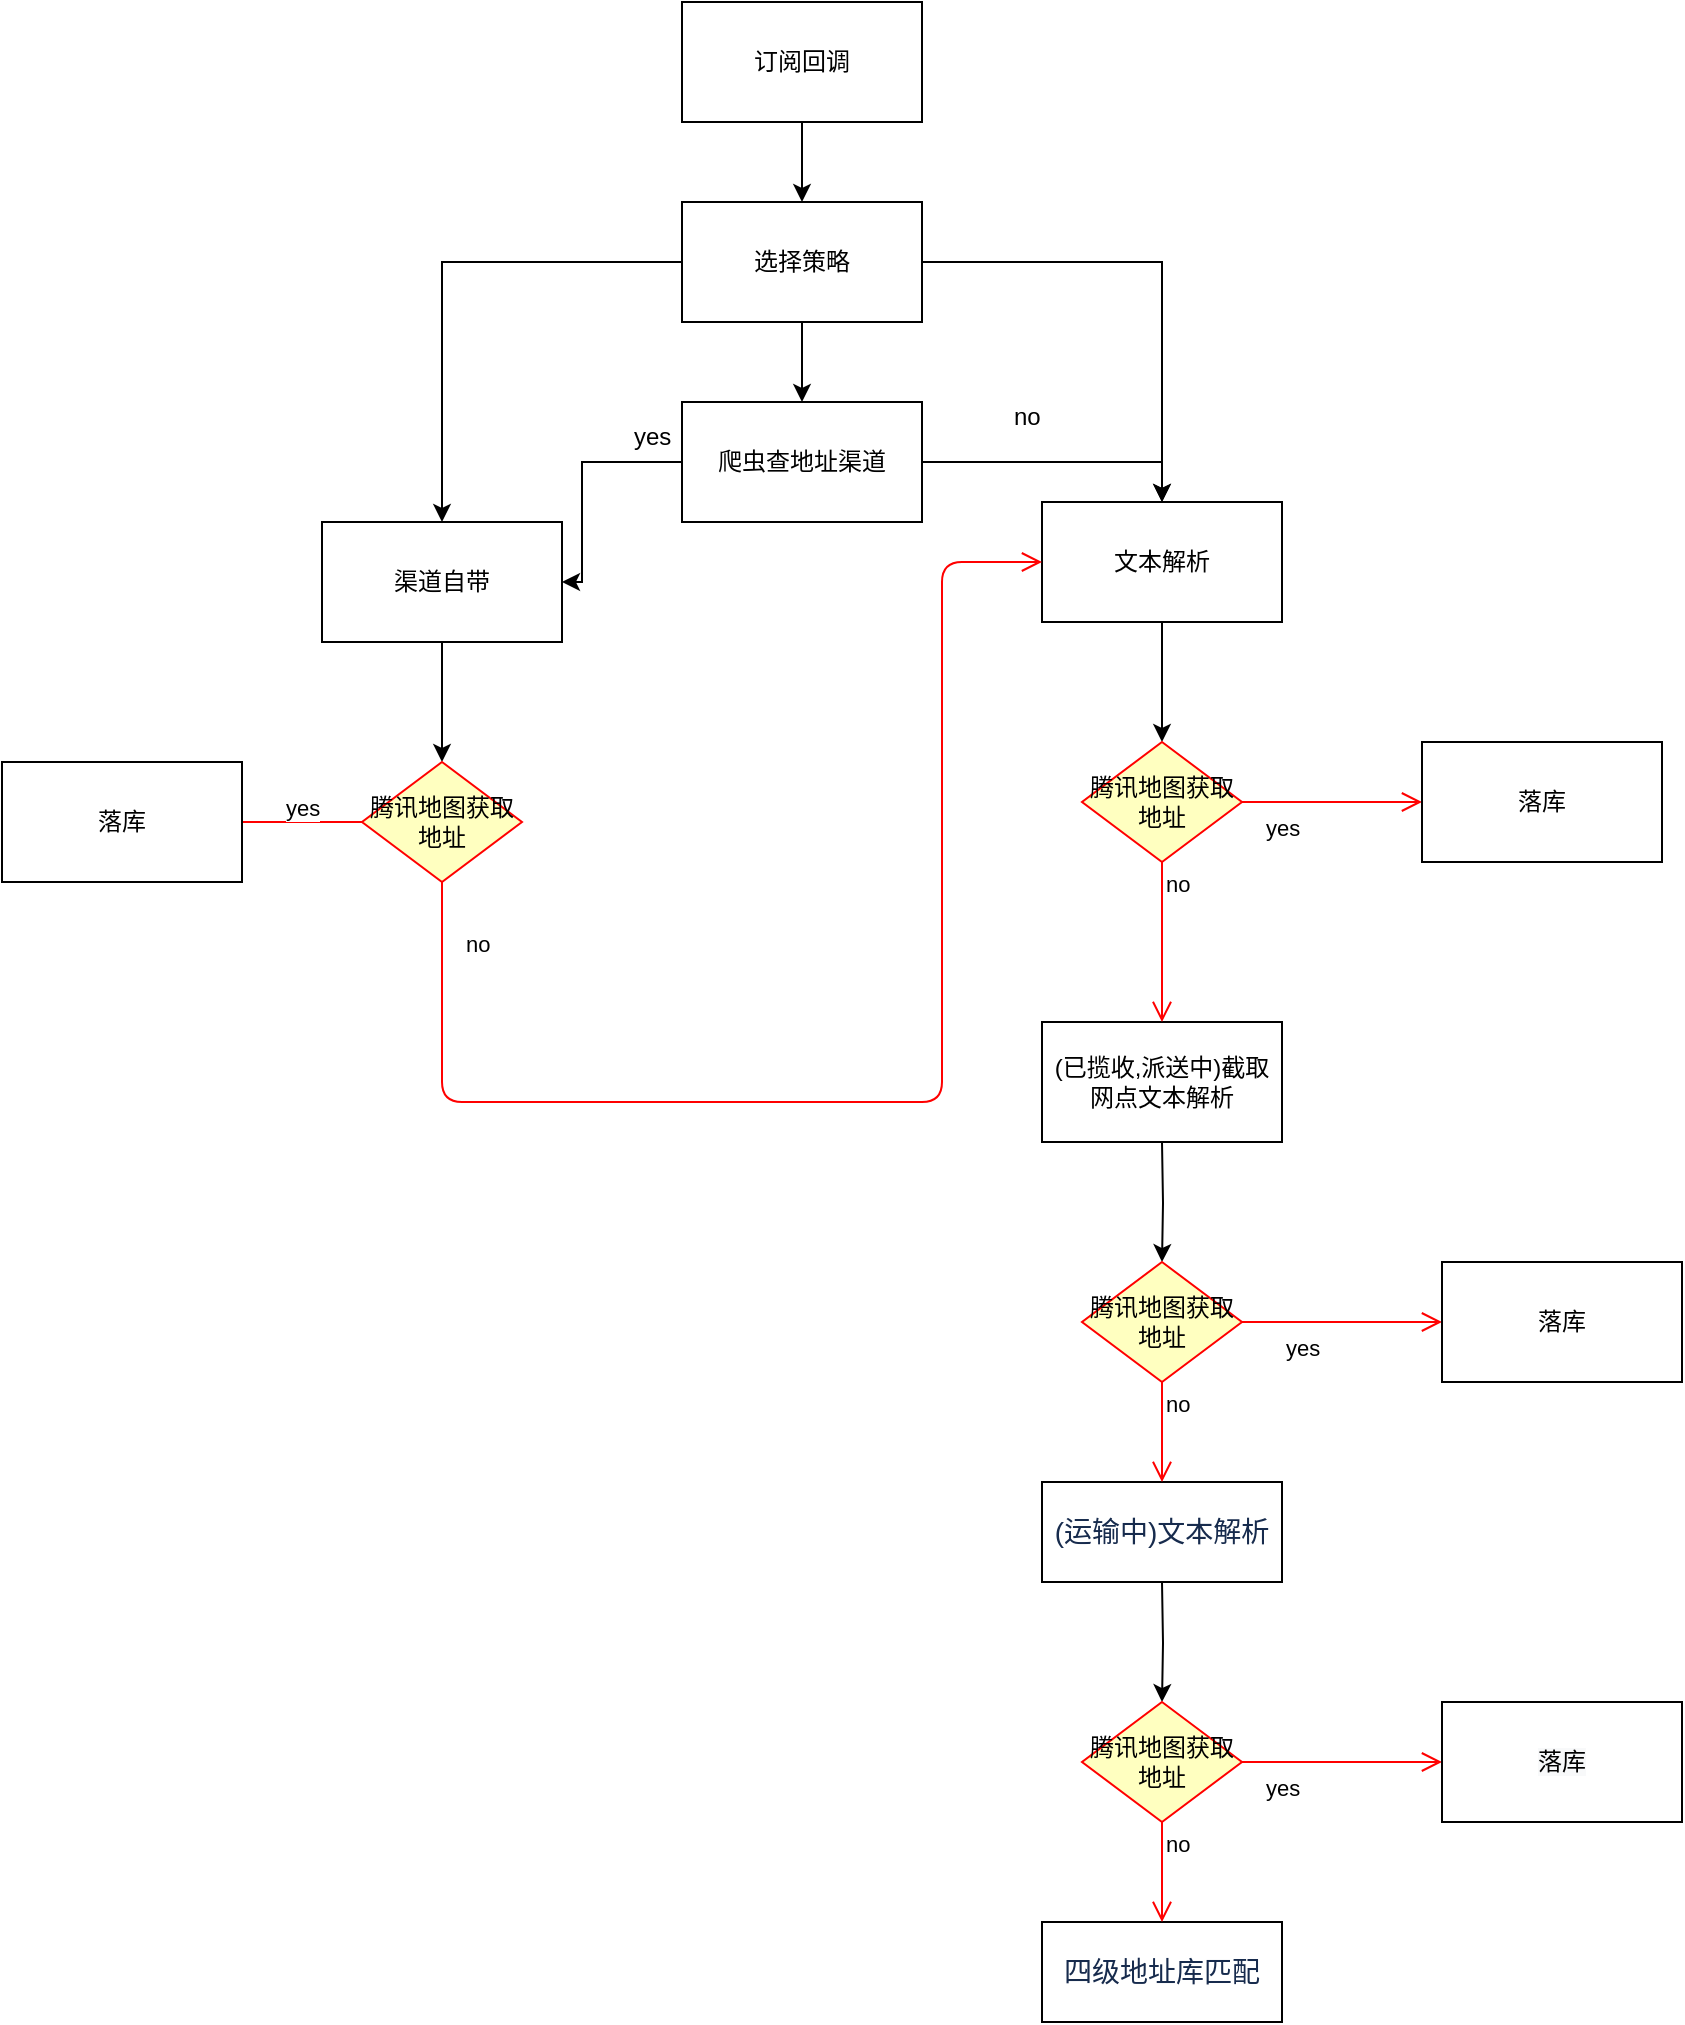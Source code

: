 <mxfile version="13.10.2" type="github">
  <diagram id="1SZtNcZNY4tcun21ia8f" name="第 1 页">
    <mxGraphModel dx="946" dy="613" grid="1" gridSize="10" guides="1" tooltips="1" connect="1" arrows="1" fold="1" page="1" pageScale="1" pageWidth="1654" pageHeight="2336" math="0" shadow="0">
      <root>
        <mxCell id="0" />
        <mxCell id="1" parent="0" />
        <mxCell id="xb7lIQ-bJNXaiGIV21DX-7" style="edgeStyle=orthogonalEdgeStyle;rounded=0;orthogonalLoop=1;jettySize=auto;html=1;" edge="1" parent="1" source="xb7lIQ-bJNXaiGIV21DX-1" target="xb7lIQ-bJNXaiGIV21DX-3">
          <mxGeometry relative="1" as="geometry" />
        </mxCell>
        <mxCell id="xb7lIQ-bJNXaiGIV21DX-1" value="&lt;span&gt;订阅回调&lt;/span&gt;" style="rounded=0;whiteSpace=wrap;html=1;" vertex="1" parent="1">
          <mxGeometry x="350" y="90" width="120" height="60" as="geometry" />
        </mxCell>
        <mxCell id="xb7lIQ-bJNXaiGIV21DX-8" style="edgeStyle=orthogonalEdgeStyle;rounded=0;orthogonalLoop=1;jettySize=auto;html=1;" edge="1" parent="1" source="xb7lIQ-bJNXaiGIV21DX-3" target="xb7lIQ-bJNXaiGIV21DX-5">
          <mxGeometry relative="1" as="geometry" />
        </mxCell>
        <mxCell id="xb7lIQ-bJNXaiGIV21DX-9" style="edgeStyle=orthogonalEdgeStyle;rounded=0;orthogonalLoop=1;jettySize=auto;html=1;" edge="1" parent="1" source="xb7lIQ-bJNXaiGIV21DX-3" target="xb7lIQ-bJNXaiGIV21DX-6">
          <mxGeometry relative="1" as="geometry" />
        </mxCell>
        <mxCell id="xb7lIQ-bJNXaiGIV21DX-35" style="edgeStyle=orthogonalEdgeStyle;rounded=0;orthogonalLoop=1;jettySize=auto;html=1;" edge="1" parent="1" source="xb7lIQ-bJNXaiGIV21DX-3" target="xb7lIQ-bJNXaiGIV21DX-34">
          <mxGeometry relative="1" as="geometry" />
        </mxCell>
        <mxCell id="xb7lIQ-bJNXaiGIV21DX-3" value="&lt;span&gt;选择策略&lt;/span&gt;" style="rounded=0;whiteSpace=wrap;html=1;" vertex="1" parent="1">
          <mxGeometry x="350" y="190" width="120" height="60" as="geometry" />
        </mxCell>
        <mxCell id="xb7lIQ-bJNXaiGIV21DX-32" style="edgeStyle=orthogonalEdgeStyle;rounded=0;orthogonalLoop=1;jettySize=auto;html=1;" edge="1" parent="1" source="xb7lIQ-bJNXaiGIV21DX-5" target="xb7lIQ-bJNXaiGIV21DX-29">
          <mxGeometry relative="1" as="geometry" />
        </mxCell>
        <mxCell id="xb7lIQ-bJNXaiGIV21DX-5" value="渠道自带" style="rounded=0;whiteSpace=wrap;html=1;" vertex="1" parent="1">
          <mxGeometry x="170" y="350" width="120" height="60" as="geometry" />
        </mxCell>
        <mxCell id="xb7lIQ-bJNXaiGIV21DX-14" style="edgeStyle=orthogonalEdgeStyle;rounded=0;orthogonalLoop=1;jettySize=auto;html=1;" edge="1" parent="1" source="xb7lIQ-bJNXaiGIV21DX-6" target="xb7lIQ-bJNXaiGIV21DX-11">
          <mxGeometry relative="1" as="geometry" />
        </mxCell>
        <mxCell id="xb7lIQ-bJNXaiGIV21DX-6" value="文本解析" style="rounded=0;whiteSpace=wrap;html=1;" vertex="1" parent="1">
          <mxGeometry x="530" y="340" width="120" height="60" as="geometry" />
        </mxCell>
        <mxCell id="xb7lIQ-bJNXaiGIV21DX-10" value="(已揽收,派送中)截取网点文本解析" style="rounded=0;whiteSpace=wrap;html=1;" vertex="1" parent="1">
          <mxGeometry x="530" y="600" width="120" height="60" as="geometry" />
        </mxCell>
        <mxCell id="xb7lIQ-bJNXaiGIV21DX-11" value="腾讯地图获取地址" style="rhombus;whiteSpace=wrap;html=1;fillColor=#ffffc0;strokeColor=#ff0000;" vertex="1" parent="1">
          <mxGeometry x="550" y="460" width="80" height="60" as="geometry" />
        </mxCell>
        <mxCell id="xb7lIQ-bJNXaiGIV21DX-12" value="no" style="edgeStyle=orthogonalEdgeStyle;html=1;align=left;verticalAlign=bottom;endArrow=open;endSize=8;strokeColor=#ff0000;entryX=0;entryY=0.5;entryDx=0;entryDy=0;" edge="1" source="xb7lIQ-bJNXaiGIV21DX-11" parent="1" target="xb7lIQ-bJNXaiGIV21DX-15">
          <mxGeometry x="-1" y="-64" relative="1" as="geometry">
            <mxPoint x="680" y="480" as="targetPoint" />
            <mxPoint x="-40" y="-14" as="offset" />
          </mxGeometry>
        </mxCell>
        <mxCell id="xb7lIQ-bJNXaiGIV21DX-13" value="yes" style="edgeStyle=orthogonalEdgeStyle;html=1;align=left;verticalAlign=top;endArrow=open;endSize=8;strokeColor=#ff0000;entryX=0.5;entryY=0;entryDx=0;entryDy=0;" edge="1" source="xb7lIQ-bJNXaiGIV21DX-11" parent="1" target="xb7lIQ-bJNXaiGIV21DX-10">
          <mxGeometry x="-1" y="58" relative="1" as="geometry">
            <mxPoint x="520" y="500" as="targetPoint" />
            <mxPoint x="-8" y="-30" as="offset" />
          </mxGeometry>
        </mxCell>
        <mxCell id="xb7lIQ-bJNXaiGIV21DX-15" value="&lt;span&gt;落库&lt;/span&gt;" style="rounded=0;whiteSpace=wrap;html=1;" vertex="1" parent="1">
          <mxGeometry x="720" y="460" width="120" height="60" as="geometry" />
        </mxCell>
        <mxCell id="xb7lIQ-bJNXaiGIV21DX-17" style="edgeStyle=orthogonalEdgeStyle;rounded=0;orthogonalLoop=1;jettySize=auto;html=1;" edge="1" parent="1" target="xb7lIQ-bJNXaiGIV21DX-19">
          <mxGeometry relative="1" as="geometry">
            <mxPoint x="590" y="660" as="sourcePoint" />
          </mxGeometry>
        </mxCell>
        <mxCell id="xb7lIQ-bJNXaiGIV21DX-18" value="&lt;span style=&quot;color: rgb(23 , 43 , 77) ; font-family: , , &amp;#34;segoe ui&amp;#34; , &amp;#34;roboto&amp;#34; , &amp;#34;oxygen&amp;#34; , &amp;#34;ubuntu&amp;#34; , &amp;#34;fira sans&amp;#34; , &amp;#34;droid sans&amp;#34; , &amp;#34;helvetica neue&amp;#34; , sans-serif ; font-size: 14px ; text-align: left ; background-color: rgb(255 , 255 , 255)&quot;&gt;(运输中)文本解析&lt;/span&gt;" style="rounded=0;whiteSpace=wrap;html=1;" vertex="1" parent="1">
          <mxGeometry x="530" y="830" width="120" height="50" as="geometry" />
        </mxCell>
        <mxCell id="xb7lIQ-bJNXaiGIV21DX-19" value="腾讯地图获取地址" style="rhombus;whiteSpace=wrap;html=1;fillColor=#ffffc0;strokeColor=#ff0000;" vertex="1" parent="1">
          <mxGeometry x="550" y="720" width="80" height="60" as="geometry" />
        </mxCell>
        <mxCell id="xb7lIQ-bJNXaiGIV21DX-20" value="no" style="edgeStyle=orthogonalEdgeStyle;html=1;align=left;verticalAlign=bottom;endArrow=open;endSize=8;strokeColor=#ff0000;entryX=0;entryY=0.5;entryDx=0;entryDy=0;" edge="1" parent="1" source="xb7lIQ-bJNXaiGIV21DX-19" target="xb7lIQ-bJNXaiGIV21DX-22">
          <mxGeometry x="-1" y="-64" relative="1" as="geometry">
            <mxPoint x="730" y="740" as="targetPoint" />
            <mxPoint x="-40" y="-14" as="offset" />
          </mxGeometry>
        </mxCell>
        <mxCell id="xb7lIQ-bJNXaiGIV21DX-21" value="yes" style="edgeStyle=orthogonalEdgeStyle;html=1;align=left;verticalAlign=top;endArrow=open;endSize=8;strokeColor=#ff0000;entryX=0.5;entryY=0;entryDx=0;entryDy=0;" edge="1" parent="1" source="xb7lIQ-bJNXaiGIV21DX-19" target="xb7lIQ-bJNXaiGIV21DX-18">
          <mxGeometry x="-1" y="67" relative="1" as="geometry">
            <mxPoint x="570" y="760" as="targetPoint" />
            <mxPoint x="-7" y="-30" as="offset" />
          </mxGeometry>
        </mxCell>
        <mxCell id="xb7lIQ-bJNXaiGIV21DX-22" value="落库" style="rounded=0;whiteSpace=wrap;html=1;" vertex="1" parent="1">
          <mxGeometry x="730" y="720" width="120" height="60" as="geometry" />
        </mxCell>
        <mxCell id="xb7lIQ-bJNXaiGIV21DX-23" style="edgeStyle=orthogonalEdgeStyle;rounded=0;orthogonalLoop=1;jettySize=auto;html=1;" edge="1" parent="1" target="xb7lIQ-bJNXaiGIV21DX-25">
          <mxGeometry relative="1" as="geometry">
            <mxPoint x="590" y="880" as="sourcePoint" />
          </mxGeometry>
        </mxCell>
        <mxCell id="xb7lIQ-bJNXaiGIV21DX-24" value="&lt;span style=&quot;color: rgb(23 , 43 , 77) ; font-family: , , &amp;#34;segoe ui&amp;#34; , &amp;#34;roboto&amp;#34; , &amp;#34;oxygen&amp;#34; , &amp;#34;ubuntu&amp;#34; , &amp;#34;fira sans&amp;#34; , &amp;#34;droid sans&amp;#34; , &amp;#34;helvetica neue&amp;#34; , sans-serif ; font-size: 14px ; text-align: left ; background-color: rgb(255 , 255 , 255)&quot;&gt;四级地址库匹配&lt;/span&gt;" style="rounded=0;whiteSpace=wrap;html=1;" vertex="1" parent="1">
          <mxGeometry x="530" y="1050" width="120" height="50" as="geometry" />
        </mxCell>
        <mxCell id="xb7lIQ-bJNXaiGIV21DX-25" value="腾讯地图获取地址" style="rhombus;whiteSpace=wrap;html=1;fillColor=#ffffc0;strokeColor=#ff0000;" vertex="1" parent="1">
          <mxGeometry x="550" y="940" width="80" height="60" as="geometry" />
        </mxCell>
        <mxCell id="xb7lIQ-bJNXaiGIV21DX-26" value="no" style="edgeStyle=orthogonalEdgeStyle;html=1;align=left;verticalAlign=bottom;endArrow=open;endSize=8;strokeColor=#ff0000;entryX=0;entryY=0.5;entryDx=0;entryDy=0;" edge="1" parent="1" source="xb7lIQ-bJNXaiGIV21DX-25" target="xb7lIQ-bJNXaiGIV21DX-28">
          <mxGeometry x="-1" y="-64" relative="1" as="geometry">
            <mxPoint x="730" y="960" as="targetPoint" />
            <mxPoint x="-40" y="-14" as="offset" />
          </mxGeometry>
        </mxCell>
        <mxCell id="xb7lIQ-bJNXaiGIV21DX-27" value="yes" style="edgeStyle=orthogonalEdgeStyle;html=1;align=left;verticalAlign=top;endArrow=open;endSize=8;strokeColor=#ff0000;entryX=0.5;entryY=0;entryDx=0;entryDy=0;" edge="1" parent="1" source="xb7lIQ-bJNXaiGIV21DX-25" target="xb7lIQ-bJNXaiGIV21DX-24">
          <mxGeometry x="-1" y="58" relative="1" as="geometry">
            <mxPoint x="570" y="980" as="targetPoint" />
            <mxPoint x="-8" y="-30" as="offset" />
          </mxGeometry>
        </mxCell>
        <mxCell id="xb7lIQ-bJNXaiGIV21DX-28" value="&lt;meta charset=&quot;utf-8&quot;&gt;&lt;span style=&quot;color: rgb(0, 0, 0); font-family: helvetica; font-size: 12px; font-style: normal; font-weight: 400; letter-spacing: normal; text-align: center; text-indent: 0px; text-transform: none; word-spacing: 0px; background-color: rgb(248, 249, 250); display: inline; float: none;&quot;&gt;落库&lt;/span&gt;" style="rounded=0;whiteSpace=wrap;html=1;" vertex="1" parent="1">
          <mxGeometry x="730" y="940" width="120" height="60" as="geometry" />
        </mxCell>
        <mxCell id="xb7lIQ-bJNXaiGIV21DX-29" value="腾讯地图获取地址" style="rhombus;whiteSpace=wrap;html=1;fillColor=#ffffc0;strokeColor=#ff0000;" vertex="1" parent="1">
          <mxGeometry x="190" y="470" width="80" height="60" as="geometry" />
        </mxCell>
        <mxCell id="xb7lIQ-bJNXaiGIV21DX-30" value="no" style="edgeStyle=orthogonalEdgeStyle;html=1;align=left;verticalAlign=bottom;endArrow=open;endSize=8;strokeColor=#ff0000;" edge="1" parent="1" source="xb7lIQ-bJNXaiGIV21DX-29">
          <mxGeometry x="-1" y="86" relative="1" as="geometry">
            <mxPoint x="60" y="500" as="targetPoint" />
            <mxPoint x="50" y="-16" as="offset" />
          </mxGeometry>
        </mxCell>
        <mxCell id="xb7lIQ-bJNXaiGIV21DX-31" value="yes" style="edgeStyle=orthogonalEdgeStyle;html=1;align=left;verticalAlign=top;endArrow=open;endSize=8;strokeColor=#ff0000;entryX=0;entryY=0.5;entryDx=0;entryDy=0;" edge="1" parent="1" source="xb7lIQ-bJNXaiGIV21DX-29" target="xb7lIQ-bJNXaiGIV21DX-6">
          <mxGeometry x="-1" y="-94" relative="1" as="geometry">
            <mxPoint x="280" y="570" as="targetPoint" />
            <mxPoint x="14" y="-50" as="offset" />
            <Array as="points">
              <mxPoint x="230" y="640" />
              <mxPoint x="480" y="640" />
              <mxPoint x="480" y="370" />
            </Array>
          </mxGeometry>
        </mxCell>
        <mxCell id="xb7lIQ-bJNXaiGIV21DX-33" value="落库" style="rounded=0;whiteSpace=wrap;html=1;" vertex="1" parent="1">
          <mxGeometry x="10" y="470" width="120" height="60" as="geometry" />
        </mxCell>
        <mxCell id="xb7lIQ-bJNXaiGIV21DX-36" style="edgeStyle=orthogonalEdgeStyle;rounded=0;orthogonalLoop=1;jettySize=auto;html=1;entryX=1;entryY=0.5;entryDx=0;entryDy=0;" edge="1" parent="1" source="xb7lIQ-bJNXaiGIV21DX-34" target="xb7lIQ-bJNXaiGIV21DX-5">
          <mxGeometry relative="1" as="geometry">
            <Array as="points">
              <mxPoint x="300" y="320" />
              <mxPoint x="300" y="380" />
            </Array>
          </mxGeometry>
        </mxCell>
        <mxCell id="xb7lIQ-bJNXaiGIV21DX-37" style="edgeStyle=orthogonalEdgeStyle;rounded=0;orthogonalLoop=1;jettySize=auto;html=1;entryX=0.5;entryY=0;entryDx=0;entryDy=0;" edge="1" parent="1" source="xb7lIQ-bJNXaiGIV21DX-34" target="xb7lIQ-bJNXaiGIV21DX-6">
          <mxGeometry relative="1" as="geometry" />
        </mxCell>
        <mxCell id="xb7lIQ-bJNXaiGIV21DX-34" value="爬虫查地址渠道" style="rounded=0;whiteSpace=wrap;html=1;" vertex="1" parent="1">
          <mxGeometry x="350" y="290" width="120" height="60" as="geometry" />
        </mxCell>
        <mxCell id="xb7lIQ-bJNXaiGIV21DX-38" value="yes" style="text;strokeColor=none;fillColor=none;align=left;verticalAlign=middle;spacingTop=-1;spacingLeft=4;spacingRight=4;rotatable=0;labelPosition=right;points=[];portConstraint=eastwest;" vertex="1" parent="1">
          <mxGeometry x="300" y="300" width="20" height="14" as="geometry" />
        </mxCell>
        <mxCell id="xb7lIQ-bJNXaiGIV21DX-39" value="no" style="text;strokeColor=none;fillColor=none;align=left;verticalAlign=middle;spacingTop=-1;spacingLeft=4;spacingRight=4;rotatable=0;labelPosition=right;points=[];portConstraint=eastwest;" vertex="1" parent="1">
          <mxGeometry x="490" y="290" width="20" height="14" as="geometry" />
        </mxCell>
      </root>
    </mxGraphModel>
  </diagram>
</mxfile>
